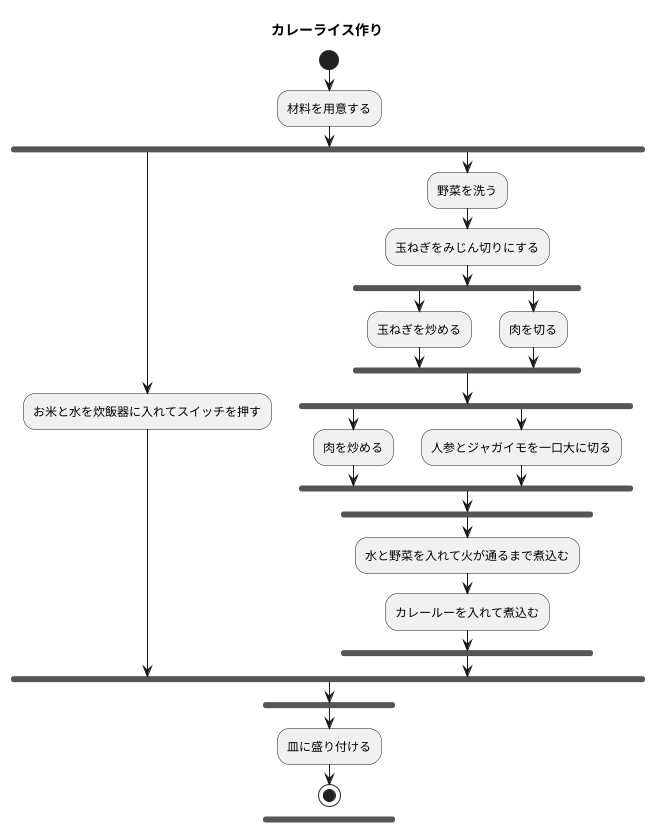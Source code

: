 @startuml カレーライス作り
title カレーライス作り
start
:材料を用意する;
fork 
:お米と水を炊飯器に入れてスイッチを押す;
fork again
:野菜を洗う;
:玉ねぎをみじん切りにする;
fork
:玉ねぎを炒める;
fork again
:肉を切る;
end fork
fork
:肉を炒める;
fork again
:人参とジャガイモを一口大に切る;
end fork
fork
:水と野菜を入れて火が通るまで煮込む;
:カレールーを入れて煮込む;
end fork
end fork
fork 
:皿に盛り付ける;
stop
@enduml